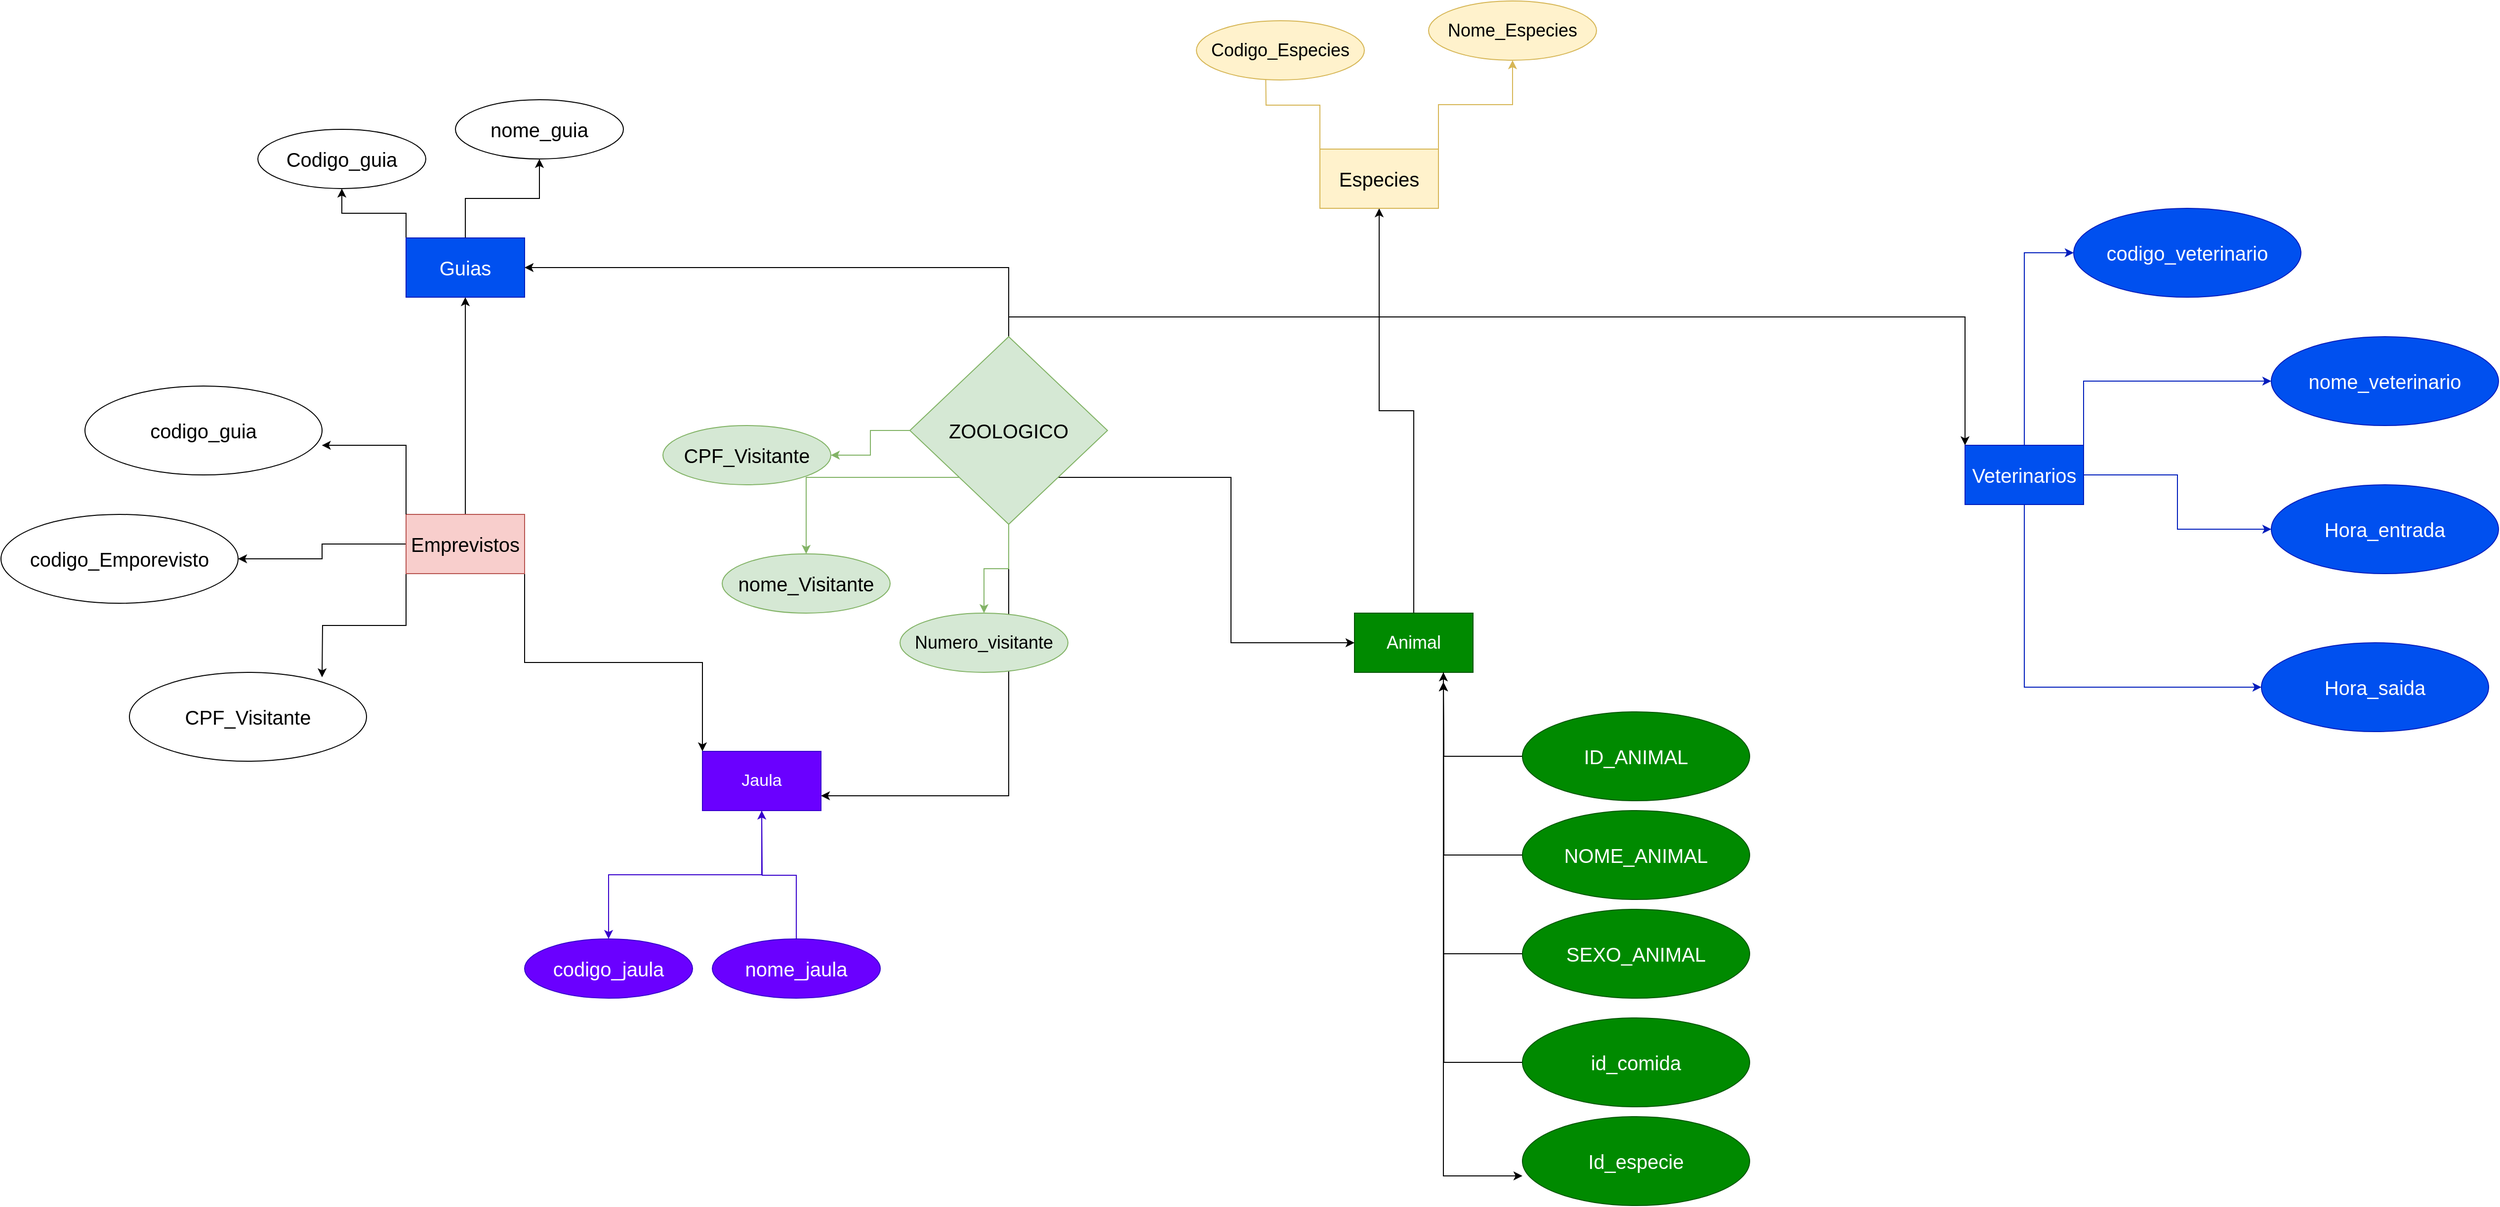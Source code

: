 <mxfile version="23.1.5" type="github">
  <diagram name="Página-1" id="mJLCUhvSLpM9Iwz3uHTD">
    <mxGraphModel dx="3695" dy="2729" grid="1" gridSize="10" guides="1" tooltips="1" connect="1" arrows="1" fold="1" page="1" pageScale="1" pageWidth="827" pageHeight="1169" math="0" shadow="0">
      <root>
        <mxCell id="0" />
        <mxCell id="1" parent="0" />
        <mxCell id="pu3p6v9pUtM_yW5x0ThC-33" style="edgeStyle=orthogonalEdgeStyle;rounded=0;orthogonalLoop=1;jettySize=auto;html=1;exitX=0.5;exitY=0;exitDx=0;exitDy=0;entryX=0.5;entryY=1;entryDx=0;entryDy=0;" edge="1" parent="1" source="pu3p6v9pUtM_yW5x0ThC-2" target="pu3p6v9pUtM_yW5x0ThC-32">
          <mxGeometry relative="1" as="geometry" />
        </mxCell>
        <mxCell id="pu3p6v9pUtM_yW5x0ThC-63" style="edgeStyle=orthogonalEdgeStyle;rounded=0;orthogonalLoop=1;jettySize=auto;html=1;exitX=0;exitY=0.5;exitDx=0;exitDy=0;entryX=1;entryY=0.5;entryDx=0;entryDy=0;" edge="1" parent="1" source="pu3p6v9pUtM_yW5x0ThC-2" target="pu3p6v9pUtM_yW5x0ThC-58">
          <mxGeometry relative="1" as="geometry" />
        </mxCell>
        <mxCell id="pu3p6v9pUtM_yW5x0ThC-65" style="edgeStyle=orthogonalEdgeStyle;rounded=0;orthogonalLoop=1;jettySize=auto;html=1;exitX=0;exitY=1;exitDx=0;exitDy=0;entryX=1;entryY=0.5;entryDx=0;entryDy=0;" edge="1" parent="1" source="pu3p6v9pUtM_yW5x0ThC-2">
          <mxGeometry relative="1" as="geometry">
            <mxPoint x="135" y="355" as="targetPoint" />
          </mxGeometry>
        </mxCell>
        <mxCell id="pu3p6v9pUtM_yW5x0ThC-82" style="edgeStyle=orthogonalEdgeStyle;rounded=0;orthogonalLoop=1;jettySize=auto;html=1;exitX=1;exitY=1;exitDx=0;exitDy=0;entryX=0;entryY=0;entryDx=0;entryDy=0;" edge="1" parent="1" source="pu3p6v9pUtM_yW5x0ThC-2" target="pu3p6v9pUtM_yW5x0ThC-3">
          <mxGeometry relative="1" as="geometry" />
        </mxCell>
        <mxCell id="pu3p6v9pUtM_yW5x0ThC-2" value="&lt;font style=&quot;font-size: 20px;&quot;&gt;Emprevistos&lt;/font&gt;" style="whiteSpace=wrap;html=1;fillColor=#f8cecc;strokeColor=#b85450;" vertex="1" parent="1">
          <mxGeometry x="220" y="190" width="120" height="60" as="geometry" />
        </mxCell>
        <mxCell id="pu3p6v9pUtM_yW5x0ThC-23" style="edgeStyle=orthogonalEdgeStyle;rounded=0;orthogonalLoop=1;jettySize=auto;html=1;exitX=0.5;exitY=1;exitDx=0;exitDy=0;fillColor=#6a00ff;strokeColor=#3700CC;" edge="1" parent="1" source="pu3p6v9pUtM_yW5x0ThC-3" target="pu3p6v9pUtM_yW5x0ThC-18">
          <mxGeometry relative="1" as="geometry" />
        </mxCell>
        <mxCell id="pu3p6v9pUtM_yW5x0ThC-3" value="&lt;span style=&quot;font-size: 17px;&quot;&gt;Jaula&lt;/span&gt;" style="whiteSpace=wrap;html=1;fillColor=#6a00ff;fontColor=#ffffff;strokeColor=#3700CC;" vertex="1" parent="1">
          <mxGeometry x="520" y="430" width="120" height="60" as="geometry" />
        </mxCell>
        <mxCell id="pu3p6v9pUtM_yW5x0ThC-41" style="edgeStyle=orthogonalEdgeStyle;rounded=0;orthogonalLoop=1;jettySize=auto;html=1;exitX=0.5;exitY=0;exitDx=0;exitDy=0;entryX=0.5;entryY=1;entryDx=0;entryDy=0;" edge="1" parent="1" source="pu3p6v9pUtM_yW5x0ThC-5" target="pu3p6v9pUtM_yW5x0ThC-40">
          <mxGeometry relative="1" as="geometry" />
        </mxCell>
        <mxCell id="pu3p6v9pUtM_yW5x0ThC-5" value="&lt;span style=&quot;font-size: 18px;&quot;&gt;Animal&lt;/span&gt;" style="whiteSpace=wrap;html=1;fillColor=#008a00;fontColor=#ffffff;strokeColor=#005700;" vertex="1" parent="1">
          <mxGeometry x="1180" y="290" width="120" height="60" as="geometry" />
        </mxCell>
        <mxCell id="pu3p6v9pUtM_yW5x0ThC-14" style="edgeStyle=orthogonalEdgeStyle;rounded=0;orthogonalLoop=1;jettySize=auto;html=1;exitX=0;exitY=0.5;exitDx=0;exitDy=0;" edge="1" parent="1" source="pu3p6v9pUtM_yW5x0ThC-7">
          <mxGeometry relative="1" as="geometry">
            <mxPoint x="1270" y="360" as="targetPoint" />
          </mxGeometry>
        </mxCell>
        <mxCell id="pu3p6v9pUtM_yW5x0ThC-7" value="&lt;font style=&quot;font-size: 20px;&quot;&gt;ID_ANIMAL&lt;/font&gt;" style="ellipse;whiteSpace=wrap;html=1;fillColor=#008a00;fontColor=#ffffff;strokeColor=#005700;" vertex="1" parent="1">
          <mxGeometry x="1350" y="390" width="230" height="90" as="geometry" />
        </mxCell>
        <mxCell id="pu3p6v9pUtM_yW5x0ThC-15" style="edgeStyle=orthogonalEdgeStyle;rounded=0;orthogonalLoop=1;jettySize=auto;html=1;exitX=0;exitY=0.5;exitDx=0;exitDy=0;" edge="1" parent="1" source="pu3p6v9pUtM_yW5x0ThC-8">
          <mxGeometry relative="1" as="geometry">
            <mxPoint x="1270" y="360" as="targetPoint" />
          </mxGeometry>
        </mxCell>
        <mxCell id="pu3p6v9pUtM_yW5x0ThC-8" value="&lt;font style=&quot;font-size: 20px;&quot;&gt;NOME_ANIMAL&lt;/font&gt;" style="ellipse;whiteSpace=wrap;html=1;fillColor=#008a00;fontColor=#ffffff;strokeColor=#005700;" vertex="1" parent="1">
          <mxGeometry x="1350" y="490" width="230" height="90" as="geometry" />
        </mxCell>
        <mxCell id="pu3p6v9pUtM_yW5x0ThC-16" style="edgeStyle=orthogonalEdgeStyle;rounded=0;orthogonalLoop=1;jettySize=auto;html=1;exitX=0;exitY=0.5;exitDx=0;exitDy=0;entryX=0.75;entryY=1;entryDx=0;entryDy=0;" edge="1" parent="1" source="pu3p6v9pUtM_yW5x0ThC-9" target="pu3p6v9pUtM_yW5x0ThC-5">
          <mxGeometry relative="1" as="geometry" />
        </mxCell>
        <mxCell id="pu3p6v9pUtM_yW5x0ThC-9" value="&lt;font style=&quot;font-size: 20px;&quot;&gt;SEXO_ANIMAL&lt;/font&gt;" style="ellipse;whiteSpace=wrap;html=1;fillColor=#008a00;fontColor=#ffffff;strokeColor=#005700;" vertex="1" parent="1">
          <mxGeometry x="1350" y="590" width="230" height="90" as="geometry" />
        </mxCell>
        <mxCell id="pu3p6v9pUtM_yW5x0ThC-17" style="edgeStyle=orthogonalEdgeStyle;rounded=0;orthogonalLoop=1;jettySize=auto;html=1;exitX=0;exitY=0.5;exitDx=0;exitDy=0;" edge="1" parent="1" source="pu3p6v9pUtM_yW5x0ThC-10">
          <mxGeometry relative="1" as="geometry">
            <mxPoint x="1270" y="360" as="targetPoint" />
          </mxGeometry>
        </mxCell>
        <mxCell id="pu3p6v9pUtM_yW5x0ThC-10" value="&lt;font style=&quot;font-size: 20px;&quot;&gt;id_comida&lt;/font&gt;" style="ellipse;whiteSpace=wrap;html=1;fillColor=#008a00;fontColor=#ffffff;strokeColor=#005700;" vertex="1" parent="1">
          <mxGeometry x="1350" y="700" width="230" height="90" as="geometry" />
        </mxCell>
        <mxCell id="pu3p6v9pUtM_yW5x0ThC-11" value="&lt;font style=&quot;font-size: 20px;&quot;&gt;Id_especie&lt;/font&gt;" style="ellipse;whiteSpace=wrap;html=1;fillColor=#008a00;fontColor=#ffffff;strokeColor=#005700;" vertex="1" parent="1">
          <mxGeometry x="1350" y="800" width="230" height="90" as="geometry" />
        </mxCell>
        <mxCell id="pu3p6v9pUtM_yW5x0ThC-13" style="edgeStyle=orthogonalEdgeStyle;rounded=0;orthogonalLoop=1;jettySize=auto;html=1;exitX=0.75;exitY=1;exitDx=0;exitDy=0;entryX=0;entryY=0.667;entryDx=0;entryDy=0;entryPerimeter=0;" edge="1" parent="1" source="pu3p6v9pUtM_yW5x0ThC-5" target="pu3p6v9pUtM_yW5x0ThC-11">
          <mxGeometry relative="1" as="geometry" />
        </mxCell>
        <mxCell id="pu3p6v9pUtM_yW5x0ThC-18" value="&lt;font style=&quot;font-size: 20px;&quot;&gt;codigo_jaula&lt;/font&gt;" style="ellipse;whiteSpace=wrap;html=1;fillColor=#6a00ff;fontColor=#ffffff;strokeColor=#3700CC;" vertex="1" parent="1">
          <mxGeometry x="340" y="620" width="170" height="60" as="geometry" />
        </mxCell>
        <mxCell id="pu3p6v9pUtM_yW5x0ThC-24" style="edgeStyle=orthogonalEdgeStyle;rounded=0;orthogonalLoop=1;jettySize=auto;html=1;exitX=0.5;exitY=0;exitDx=0;exitDy=0;fillColor=#6a00ff;strokeColor=#3700CC;" edge="1" parent="1" source="pu3p6v9pUtM_yW5x0ThC-21">
          <mxGeometry relative="1" as="geometry">
            <mxPoint x="580" y="490" as="targetPoint" />
          </mxGeometry>
        </mxCell>
        <mxCell id="pu3p6v9pUtM_yW5x0ThC-21" value="&lt;font style=&quot;font-size: 20px;&quot;&gt;nome_jaula&lt;/font&gt;" style="ellipse;whiteSpace=wrap;html=1;fillColor=#6a00ff;fontColor=#ffffff;strokeColor=#3700CC;" vertex="1" parent="1">
          <mxGeometry x="530" y="620" width="170" height="60" as="geometry" />
        </mxCell>
        <mxCell id="pu3p6v9pUtM_yW5x0ThC-38" style="edgeStyle=orthogonalEdgeStyle;rounded=0;orthogonalLoop=1;jettySize=auto;html=1;exitX=0.5;exitY=0;exitDx=0;exitDy=0;" edge="1" parent="1" source="pu3p6v9pUtM_yW5x0ThC-32" target="pu3p6v9pUtM_yW5x0ThC-35">
          <mxGeometry relative="1" as="geometry" />
        </mxCell>
        <mxCell id="pu3p6v9pUtM_yW5x0ThC-39" style="edgeStyle=orthogonalEdgeStyle;rounded=0;orthogonalLoop=1;jettySize=auto;html=1;exitX=0;exitY=0;exitDx=0;exitDy=0;entryX=0.5;entryY=1;entryDx=0;entryDy=0;" edge="1" parent="1" source="pu3p6v9pUtM_yW5x0ThC-32" target="pu3p6v9pUtM_yW5x0ThC-34">
          <mxGeometry relative="1" as="geometry" />
        </mxCell>
        <mxCell id="pu3p6v9pUtM_yW5x0ThC-32" value="&lt;font style=&quot;font-size: 20px;&quot;&gt;Guias&lt;/font&gt;" style="whiteSpace=wrap;html=1;fillColor=#0050ef;fontColor=#ffffff;strokeColor=#001DBC;" vertex="1" parent="1">
          <mxGeometry x="220" y="-90" width="120" height="60" as="geometry" />
        </mxCell>
        <mxCell id="pu3p6v9pUtM_yW5x0ThC-34" value="&lt;span style=&quot;font-size: 20px;&quot;&gt;Codigo_guia&lt;/span&gt;" style="ellipse;whiteSpace=wrap;html=1;" vertex="1" parent="1">
          <mxGeometry x="70" y="-200" width="170" height="60" as="geometry" />
        </mxCell>
        <mxCell id="pu3p6v9pUtM_yW5x0ThC-35" value="&lt;font style=&quot;font-size: 20px;&quot;&gt;nome_guia&lt;/font&gt;" style="ellipse;whiteSpace=wrap;html=1;" vertex="1" parent="1">
          <mxGeometry x="270" y="-230" width="170" height="60" as="geometry" />
        </mxCell>
        <mxCell id="pu3p6v9pUtM_yW5x0ThC-44" style="edgeStyle=orthogonalEdgeStyle;rounded=0;orthogonalLoop=1;jettySize=auto;html=1;exitX=1;exitY=0;exitDx=0;exitDy=0;fillColor=#fff2cc;strokeColor=#d6b656;" edge="1" parent="1" source="pu3p6v9pUtM_yW5x0ThC-40" target="pu3p6v9pUtM_yW5x0ThC-43">
          <mxGeometry relative="1" as="geometry" />
        </mxCell>
        <mxCell id="pu3p6v9pUtM_yW5x0ThC-45" style="edgeStyle=orthogonalEdgeStyle;rounded=0;orthogonalLoop=1;jettySize=auto;html=1;exitX=0;exitY=0;exitDx=0;exitDy=0;entryX=0.5;entryY=1;entryDx=0;entryDy=0;fillColor=#fff2cc;strokeColor=#d6b656;" edge="1" parent="1" source="pu3p6v9pUtM_yW5x0ThC-40">
          <mxGeometry relative="1" as="geometry">
            <mxPoint x="1090" y="-270" as="targetPoint" />
          </mxGeometry>
        </mxCell>
        <mxCell id="pu3p6v9pUtM_yW5x0ThC-40" value="&lt;font style=&quot;font-size: 20px;&quot;&gt;Especies&lt;/font&gt;" style="whiteSpace=wrap;html=1;fillColor=#fff2cc;strokeColor=#d6b656;" vertex="1" parent="1">
          <mxGeometry x="1145" y="-180" width="120" height="60" as="geometry" />
        </mxCell>
        <mxCell id="pu3p6v9pUtM_yW5x0ThC-42" value="&lt;font style=&quot;font-size: 18px;&quot;&gt;Codigo_Especies&lt;/font&gt;" style="ellipse;whiteSpace=wrap;html=1;fillColor=#fff2cc;strokeColor=#d6b656;" vertex="1" parent="1">
          <mxGeometry x="1020" y="-310" width="170" height="60" as="geometry" />
        </mxCell>
        <mxCell id="pu3p6v9pUtM_yW5x0ThC-43" value="&lt;font style=&quot;font-size: 18px;&quot;&gt;Nome_Especies&lt;/font&gt;" style="ellipse;whiteSpace=wrap;html=1;fillColor=#fff2cc;strokeColor=#d6b656;" vertex="1" parent="1">
          <mxGeometry x="1255" y="-330" width="170" height="60" as="geometry" />
        </mxCell>
        <mxCell id="pu3p6v9pUtM_yW5x0ThC-53" style="edgeStyle=orthogonalEdgeStyle;rounded=0;orthogonalLoop=1;jettySize=auto;html=1;exitX=0.5;exitY=1;exitDx=0;exitDy=0;entryX=0;entryY=0.5;entryDx=0;entryDy=0;fillColor=#0050ef;strokeColor=#001DBC;" edge="1" parent="1" source="pu3p6v9pUtM_yW5x0ThC-47" target="pu3p6v9pUtM_yW5x0ThC-52">
          <mxGeometry relative="1" as="geometry" />
        </mxCell>
        <mxCell id="pu3p6v9pUtM_yW5x0ThC-54" style="edgeStyle=orthogonalEdgeStyle;rounded=0;orthogonalLoop=1;jettySize=auto;html=1;exitX=1;exitY=0.5;exitDx=0;exitDy=0;entryX=0;entryY=0.5;entryDx=0;entryDy=0;fillColor=#0050ef;strokeColor=#001DBC;" edge="1" parent="1" source="pu3p6v9pUtM_yW5x0ThC-47" target="pu3p6v9pUtM_yW5x0ThC-51">
          <mxGeometry relative="1" as="geometry" />
        </mxCell>
        <mxCell id="pu3p6v9pUtM_yW5x0ThC-55" style="edgeStyle=orthogonalEdgeStyle;rounded=0;orthogonalLoop=1;jettySize=auto;html=1;exitX=1;exitY=0;exitDx=0;exitDy=0;entryX=0;entryY=0.5;entryDx=0;entryDy=0;fillColor=#0050ef;strokeColor=#001DBC;" edge="1" parent="1" source="pu3p6v9pUtM_yW5x0ThC-47" target="pu3p6v9pUtM_yW5x0ThC-50">
          <mxGeometry relative="1" as="geometry" />
        </mxCell>
        <mxCell id="pu3p6v9pUtM_yW5x0ThC-56" style="edgeStyle=orthogonalEdgeStyle;rounded=0;orthogonalLoop=1;jettySize=auto;html=1;exitX=0.5;exitY=0;exitDx=0;exitDy=0;entryX=0;entryY=0.5;entryDx=0;entryDy=0;fillColor=#0050ef;strokeColor=#001DBC;" edge="1" parent="1" source="pu3p6v9pUtM_yW5x0ThC-47" target="pu3p6v9pUtM_yW5x0ThC-49">
          <mxGeometry relative="1" as="geometry" />
        </mxCell>
        <mxCell id="pu3p6v9pUtM_yW5x0ThC-47" value="&lt;font style=&quot;font-size: 20px;&quot;&gt;Veterinarios&lt;/font&gt;" style="whiteSpace=wrap;html=1;fillColor=#0050ef;fontColor=#ffffff;strokeColor=#001DBC;" vertex="1" parent="1">
          <mxGeometry x="1798" y="120" width="120" height="60" as="geometry" />
        </mxCell>
        <mxCell id="pu3p6v9pUtM_yW5x0ThC-49" value="&lt;font style=&quot;font-size: 20px;&quot;&gt;codigo_veterinario&lt;/font&gt;" style="ellipse;whiteSpace=wrap;html=1;fillColor=#0050ef;fontColor=#ffffff;strokeColor=#001DBC;" vertex="1" parent="1">
          <mxGeometry x="1908" y="-120" width="230" height="90" as="geometry" />
        </mxCell>
        <mxCell id="pu3p6v9pUtM_yW5x0ThC-50" value="&lt;span style=&quot;font-size: 20px;&quot;&gt;nome_veterinario&lt;/span&gt;" style="ellipse;whiteSpace=wrap;html=1;fillColor=#0050ef;fontColor=#ffffff;strokeColor=#001DBC;" vertex="1" parent="1">
          <mxGeometry x="2108" y="10" width="230" height="90" as="geometry" />
        </mxCell>
        <mxCell id="pu3p6v9pUtM_yW5x0ThC-51" value="&lt;font style=&quot;font-size: 20px;&quot;&gt;Hora_entrada&lt;/font&gt;" style="ellipse;whiteSpace=wrap;html=1;fillColor=#0050ef;fontColor=#ffffff;strokeColor=#001DBC;" vertex="1" parent="1">
          <mxGeometry x="2108" y="160" width="230" height="90" as="geometry" />
        </mxCell>
        <mxCell id="pu3p6v9pUtM_yW5x0ThC-52" value="&lt;span style=&quot;font-size: 20px;&quot;&gt;Hora_saida&lt;/span&gt;" style="ellipse;whiteSpace=wrap;html=1;fillColor=#0050ef;fontColor=#ffffff;strokeColor=#001DBC;" vertex="1" parent="1">
          <mxGeometry x="2098" y="320" width="230" height="90" as="geometry" />
        </mxCell>
        <mxCell id="pu3p6v9pUtM_yW5x0ThC-58" value="&lt;font style=&quot;font-size: 20px;&quot;&gt;codigo_Emporevisto&lt;/font&gt;" style="ellipse;whiteSpace=wrap;html=1;" vertex="1" parent="1">
          <mxGeometry x="-190" y="190" width="240" height="90" as="geometry" />
        </mxCell>
        <mxCell id="pu3p6v9pUtM_yW5x0ThC-61" value="&lt;span style=&quot;font-size: 20px;&quot;&gt;CPF_Visitante&lt;/span&gt;" style="ellipse;whiteSpace=wrap;html=1;" vertex="1" parent="1">
          <mxGeometry x="-60" y="350" width="240" height="90" as="geometry" />
        </mxCell>
        <mxCell id="pu3p6v9pUtM_yW5x0ThC-62" value="&lt;font style=&quot;font-size: 20px;&quot;&gt;codigo_guia&lt;/font&gt;" style="ellipse;whiteSpace=wrap;html=1;" vertex="1" parent="1">
          <mxGeometry x="-105" y="60" width="240" height="90" as="geometry" />
        </mxCell>
        <mxCell id="pu3p6v9pUtM_yW5x0ThC-64" style="edgeStyle=orthogonalEdgeStyle;rounded=0;orthogonalLoop=1;jettySize=auto;html=1;exitX=0;exitY=0;exitDx=0;exitDy=0;entryX=0.999;entryY=0.667;entryDx=0;entryDy=0;entryPerimeter=0;" edge="1" parent="1" source="pu3p6v9pUtM_yW5x0ThC-2" target="pu3p6v9pUtM_yW5x0ThC-62">
          <mxGeometry relative="1" as="geometry" />
        </mxCell>
        <mxCell id="pu3p6v9pUtM_yW5x0ThC-71" style="edgeStyle=orthogonalEdgeStyle;rounded=0;orthogonalLoop=1;jettySize=auto;html=1;exitX=0.5;exitY=0;exitDx=0;exitDy=0;entryX=1;entryY=0.75;entryDx=0;entryDy=0;" edge="1" parent="1" source="pu3p6v9pUtM_yW5x0ThC-66" target="pu3p6v9pUtM_yW5x0ThC-3">
          <mxGeometry relative="1" as="geometry">
            <Array as="points">
              <mxPoint x="830" y="475" />
            </Array>
          </mxGeometry>
        </mxCell>
        <mxCell id="pu3p6v9pUtM_yW5x0ThC-73" style="edgeStyle=orthogonalEdgeStyle;rounded=0;orthogonalLoop=1;jettySize=auto;html=1;exitX=0.5;exitY=0;exitDx=0;exitDy=0;entryX=0;entryY=0;entryDx=0;entryDy=0;" edge="1" parent="1" source="pu3p6v9pUtM_yW5x0ThC-66" target="pu3p6v9pUtM_yW5x0ThC-47">
          <mxGeometry relative="1" as="geometry" />
        </mxCell>
        <mxCell id="pu3p6v9pUtM_yW5x0ThC-78" style="edgeStyle=orthogonalEdgeStyle;rounded=0;orthogonalLoop=1;jettySize=auto;html=1;exitX=0;exitY=0.5;exitDx=0;exitDy=0;entryX=1;entryY=0.5;entryDx=0;entryDy=0;fillColor=#d5e8d4;strokeColor=#82b366;" edge="1" parent="1" source="pu3p6v9pUtM_yW5x0ThC-66" target="pu3p6v9pUtM_yW5x0ThC-75">
          <mxGeometry relative="1" as="geometry" />
        </mxCell>
        <mxCell id="pu3p6v9pUtM_yW5x0ThC-79" style="edgeStyle=orthogonalEdgeStyle;rounded=0;orthogonalLoop=1;jettySize=auto;html=1;exitX=0;exitY=1;exitDx=0;exitDy=0;fillColor=#d5e8d4;strokeColor=#82b366;" edge="1" parent="1" source="pu3p6v9pUtM_yW5x0ThC-66" target="pu3p6v9pUtM_yW5x0ThC-76">
          <mxGeometry relative="1" as="geometry" />
        </mxCell>
        <mxCell id="pu3p6v9pUtM_yW5x0ThC-80" style="edgeStyle=orthogonalEdgeStyle;rounded=0;orthogonalLoop=1;jettySize=auto;html=1;exitX=0.5;exitY=1;exitDx=0;exitDy=0;fillColor=#d5e8d4;strokeColor=#82b366;" edge="1" parent="1" source="pu3p6v9pUtM_yW5x0ThC-66" target="pu3p6v9pUtM_yW5x0ThC-77">
          <mxGeometry relative="1" as="geometry" />
        </mxCell>
        <mxCell id="pu3p6v9pUtM_yW5x0ThC-83" style="edgeStyle=orthogonalEdgeStyle;rounded=0;orthogonalLoop=1;jettySize=auto;html=1;exitX=0.5;exitY=0;exitDx=0;exitDy=0;entryX=1;entryY=0.5;entryDx=0;entryDy=0;" edge="1" parent="1" source="pu3p6v9pUtM_yW5x0ThC-66" target="pu3p6v9pUtM_yW5x0ThC-32">
          <mxGeometry relative="1" as="geometry" />
        </mxCell>
        <mxCell id="pu3p6v9pUtM_yW5x0ThC-85" style="edgeStyle=orthogonalEdgeStyle;rounded=0;orthogonalLoop=1;jettySize=auto;html=1;exitX=1;exitY=1;exitDx=0;exitDy=0;entryX=0;entryY=0.5;entryDx=0;entryDy=0;" edge="1" parent="1" source="pu3p6v9pUtM_yW5x0ThC-66" target="pu3p6v9pUtM_yW5x0ThC-5">
          <mxGeometry relative="1" as="geometry" />
        </mxCell>
        <mxCell id="pu3p6v9pUtM_yW5x0ThC-66" value="&lt;font style=&quot;font-size: 20px;&quot;&gt;ZOOLOGICO&lt;/font&gt;" style="rhombus;whiteSpace=wrap;html=1;fillColor=#d5e8d4;strokeColor=#82b366;" vertex="1" parent="1">
          <mxGeometry x="730" y="10" width="200" height="190" as="geometry" />
        </mxCell>
        <mxCell id="pu3p6v9pUtM_yW5x0ThC-75" value="&lt;span style=&quot;font-size: 20px;&quot;&gt;CPF_Visitante&lt;/span&gt;" style="ellipse;whiteSpace=wrap;html=1;fillColor=#d5e8d4;strokeColor=#82b366;" vertex="1" parent="1">
          <mxGeometry x="480" y="100" width="170" height="60" as="geometry" />
        </mxCell>
        <mxCell id="pu3p6v9pUtM_yW5x0ThC-76" value="&lt;font style=&quot;font-size: 20px;&quot;&gt;nome_Visitante&lt;/font&gt;" style="ellipse;whiteSpace=wrap;html=1;fillColor=#d5e8d4;strokeColor=#82b366;" vertex="1" parent="1">
          <mxGeometry x="540" y="230" width="170" height="60" as="geometry" />
        </mxCell>
        <mxCell id="pu3p6v9pUtM_yW5x0ThC-77" value="&lt;font style=&quot;font-size: 18px;&quot;&gt;Numero_visitante&lt;/font&gt;" style="ellipse;whiteSpace=wrap;html=1;fillColor=#d5e8d4;strokeColor=#82b366;" vertex="1" parent="1">
          <mxGeometry x="720" y="290" width="170" height="60" as="geometry" />
        </mxCell>
      </root>
    </mxGraphModel>
  </diagram>
</mxfile>
